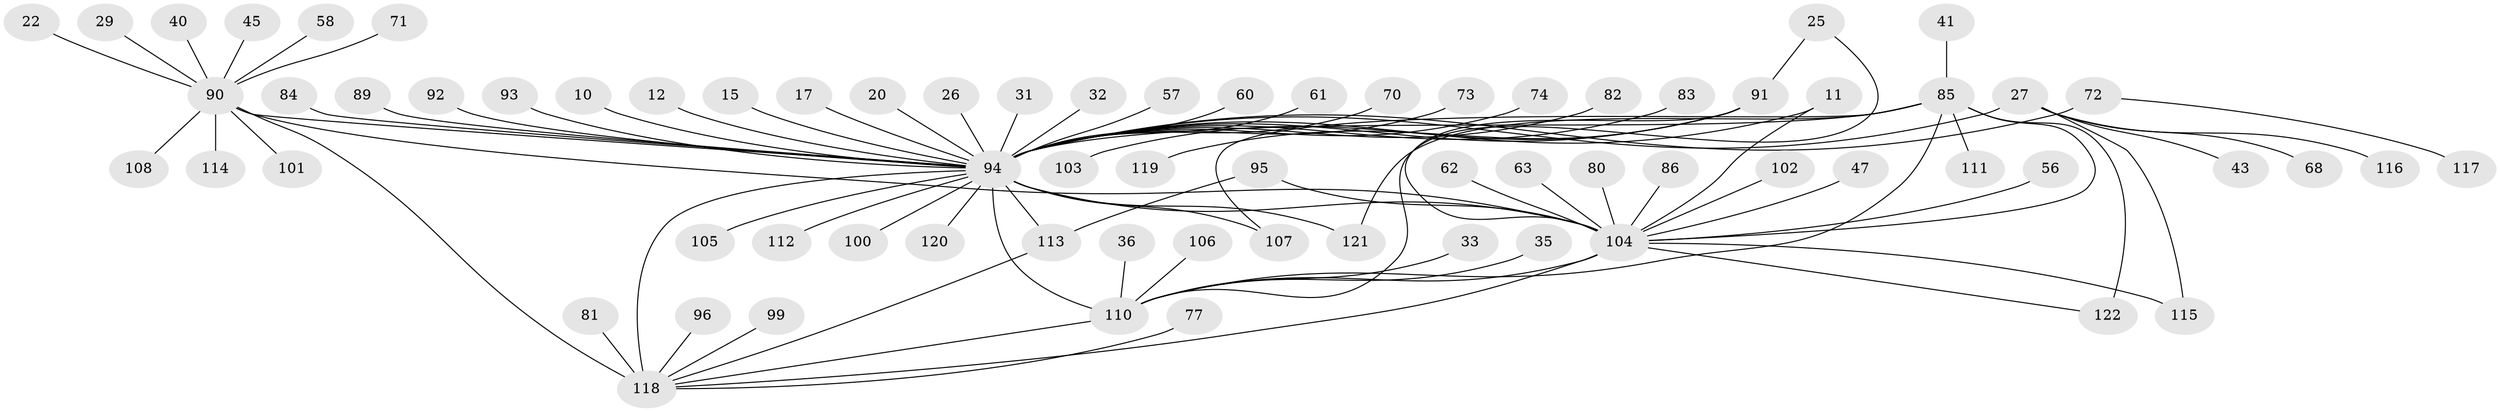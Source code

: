 // original degree distribution, {15: 0.00819672131147541, 8: 0.03278688524590164, 18: 0.00819672131147541, 6: 0.03278688524590164, 33: 0.00819672131147541, 2: 0.21311475409836064, 13: 0.00819672131147541, 1: 0.48360655737704916, 3: 0.09836065573770492, 11: 0.01639344262295082, 10: 0.00819672131147541, 7: 0.00819672131147541, 4: 0.03278688524590164, 9: 0.02459016393442623, 5: 0.01639344262295082}
// Generated by graph-tools (version 1.1) at 2025/51/03/04/25 21:51:36]
// undirected, 73 vertices, 88 edges
graph export_dot {
graph [start="1"]
  node [color=gray90,style=filled];
  10;
  11;
  12 [super="+8"];
  15;
  17;
  20;
  22;
  25;
  26;
  27;
  29 [super="+7"];
  31;
  32;
  33;
  35;
  36;
  40;
  41;
  43;
  45;
  47;
  56;
  57;
  58;
  60;
  61;
  62;
  63;
  68;
  70;
  71;
  72 [super="+34"];
  73 [super="+28"];
  74;
  77;
  80 [super="+78"];
  81;
  82;
  83;
  84;
  85 [super="+16"];
  86;
  89;
  90 [super="+1+19+4"];
  91 [super="+79"];
  92;
  93 [super="+55"];
  94 [super="+75+30+49"];
  95;
  96;
  99;
  100;
  101 [super="+14"];
  102 [super="+59"];
  103;
  104 [super="+88+98+52+5"];
  105;
  106 [super="+69"];
  107 [super="+64"];
  108;
  110 [super="+23+97+66+109"];
  111;
  112;
  113 [super="+76"];
  114;
  115;
  116;
  117;
  118 [super="+51+54+87"];
  119;
  120;
  121;
  122;
  10 -- 94;
  11 -- 94;
  11 -- 104;
  12 -- 94 [weight=3];
  15 -- 94;
  17 -- 94;
  20 -- 94;
  22 -- 90;
  25 -- 91;
  25 -- 110;
  26 -- 94;
  27 -- 43;
  27 -- 68;
  27 -- 115;
  27 -- 116;
  27 -- 94 [weight=3];
  29 -- 90;
  31 -- 94;
  32 -- 94;
  33 -- 110;
  35 -- 110;
  36 -- 110;
  40 -- 90;
  41 -- 85;
  45 -- 90;
  47 -- 104;
  56 -- 104;
  57 -- 94;
  58 -- 90;
  60 -- 94;
  61 -- 94;
  62 -- 104;
  63 -- 104;
  70 -- 94;
  71 -- 90;
  72 -- 117;
  72 -- 94 [weight=3];
  73 -- 94;
  74 -- 94;
  77 -- 118;
  80 -- 104;
  81 -- 118;
  82 -- 94;
  83 -- 94;
  84 -- 94;
  85 -- 110 [weight=2];
  85 -- 122 [weight=2];
  85 -- 111;
  85 -- 121;
  85 -- 107;
  85 -- 94;
  85 -- 104 [weight=2];
  86 -- 104;
  89 -- 94;
  90 -- 108;
  90 -- 114;
  90 -- 101;
  90 -- 118 [weight=3];
  90 -- 104 [weight=3];
  90 -- 94 [weight=8];
  91 -- 94 [weight=7];
  91 -- 119;
  91 -- 103;
  91 -- 104;
  92 -- 94;
  93 -- 94 [weight=2];
  94 -- 100;
  94 -- 120;
  94 -- 105;
  94 -- 110 [weight=6];
  94 -- 118 [weight=7];
  94 -- 121 [weight=2];
  94 -- 104 [weight=3];
  94 -- 107;
  94 -- 112;
  94 -- 113 [weight=2];
  95 -- 113;
  95 -- 104;
  96 -- 118;
  99 -- 118;
  102 -- 104;
  104 -- 110;
  104 -- 122;
  104 -- 115;
  104 -- 118;
  106 -- 110;
  110 -- 118;
  113 -- 118 [weight=2];
}
